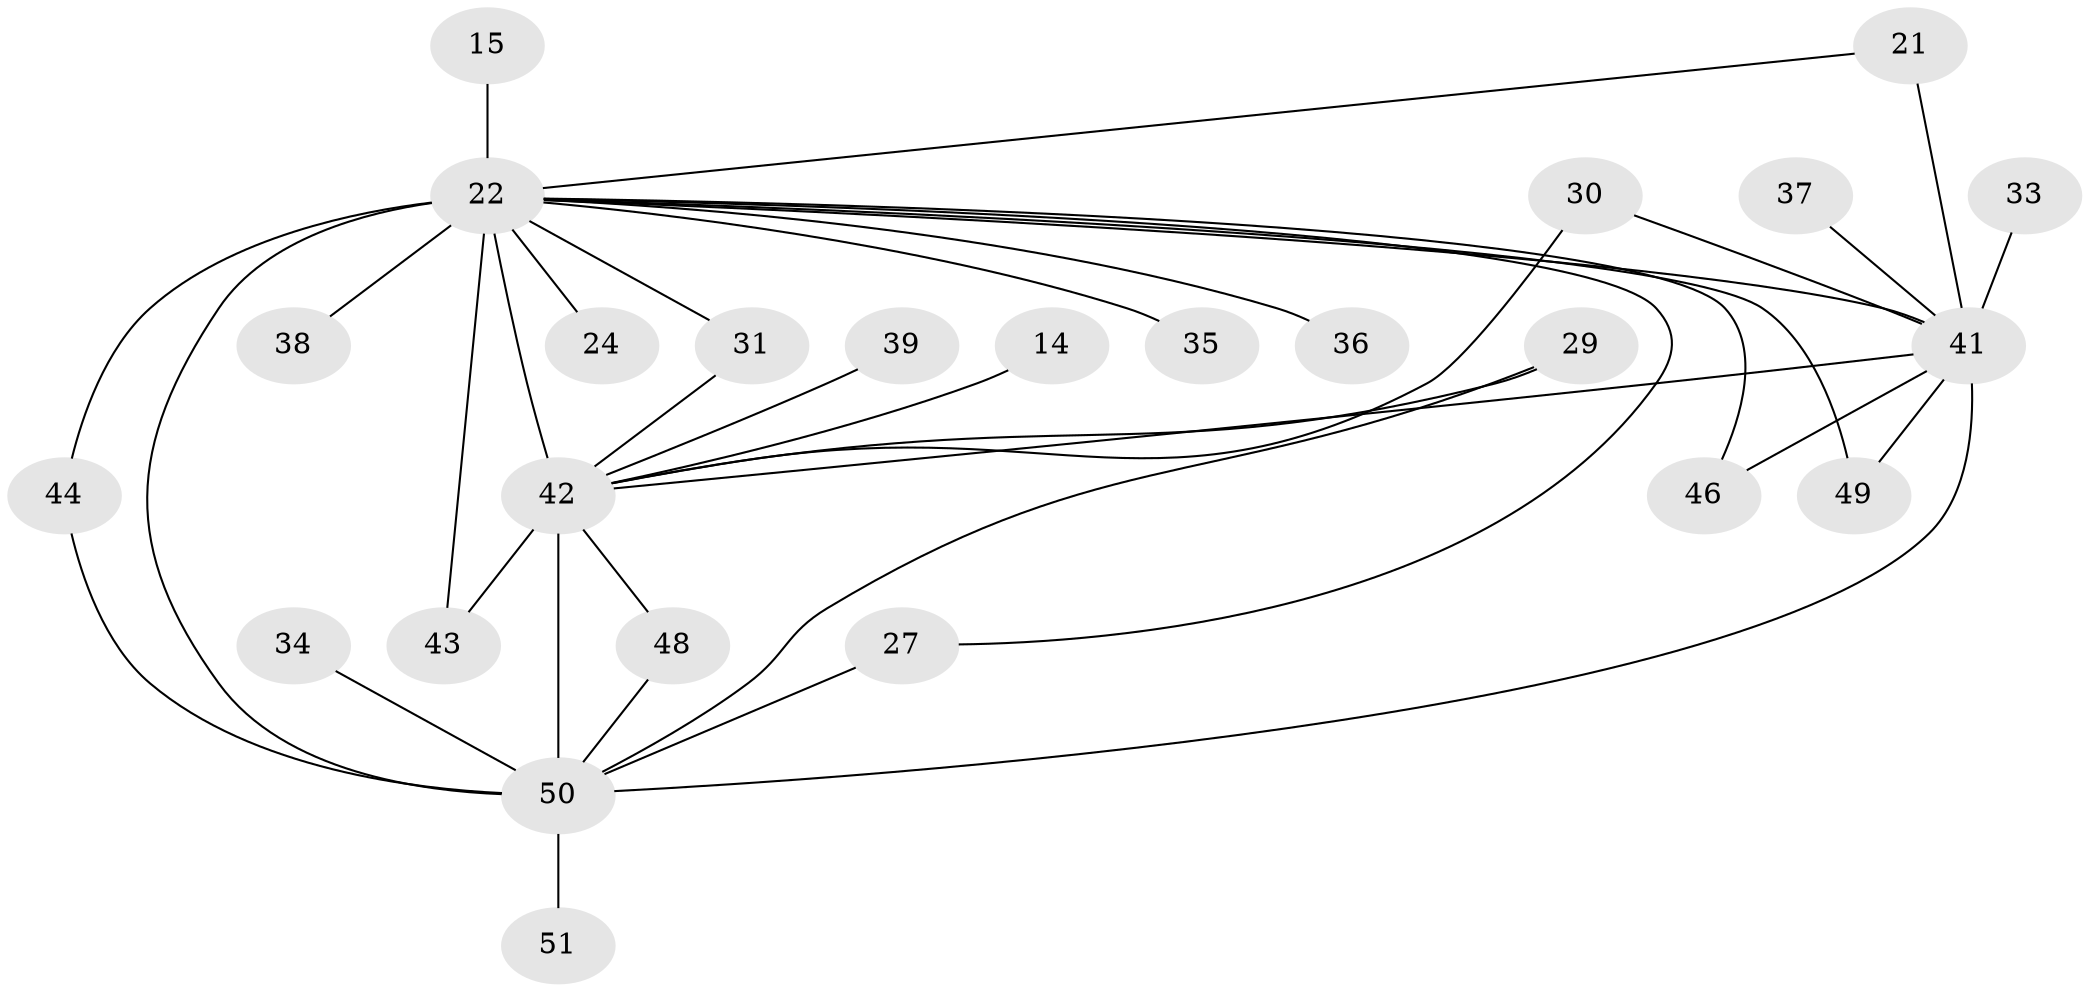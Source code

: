// original degree distribution, {16: 0.09803921568627451, 13: 0.0196078431372549, 17: 0.0196078431372549, 14: 0.0196078431372549, 15: 0.0392156862745098, 4: 0.0784313725490196, 5: 0.0196078431372549, 2: 0.5686274509803921, 3: 0.13725490196078433}
// Generated by graph-tools (version 1.1) at 2025/02/03/05/25 17:02:38]
// undirected, 25 vertices, 37 edges
graph export_dot {
graph [start="1"]
  node [color=gray90,style=filled];
  14;
  15;
  21 [super="+17"];
  22 [super="+10"];
  24;
  27 [super="+19"];
  29 [super="+20"];
  30;
  31;
  33;
  34;
  35;
  36;
  37;
  38;
  39;
  41 [super="+8"];
  42 [super="+26+18"];
  43 [super="+16"];
  44;
  46;
  48;
  49 [super="+28+45"];
  50 [super="+47+40+6"];
  51;
  14 -- 42 [weight=2];
  15 -- 22 [weight=2];
  21 -- 22;
  21 -- 41 [weight=2];
  22 -- 50 [weight=11];
  22 -- 24 [weight=2];
  22 -- 27;
  22 -- 31;
  22 -- 35;
  22 -- 36;
  22 -- 38;
  22 -- 42 [weight=11];
  22 -- 43 [weight=2];
  22 -- 44;
  22 -- 46;
  22 -- 49 [weight=2];
  22 -- 41 [weight=8];
  27 -- 50 [weight=2];
  29 -- 50;
  29 -- 42 [weight=2];
  30 -- 42;
  30 -- 41;
  31 -- 42;
  33 -- 41 [weight=2];
  34 -- 50 [weight=2];
  37 -- 41;
  39 -- 42 [weight=2];
  41 -- 50 [weight=9];
  41 -- 42 [weight=4];
  41 -- 46;
  41 -- 49 [weight=2];
  42 -- 43 [weight=2];
  42 -- 48;
  42 -- 50 [weight=5];
  44 -- 50;
  48 -- 50;
  50 -- 51 [weight=2];
}

